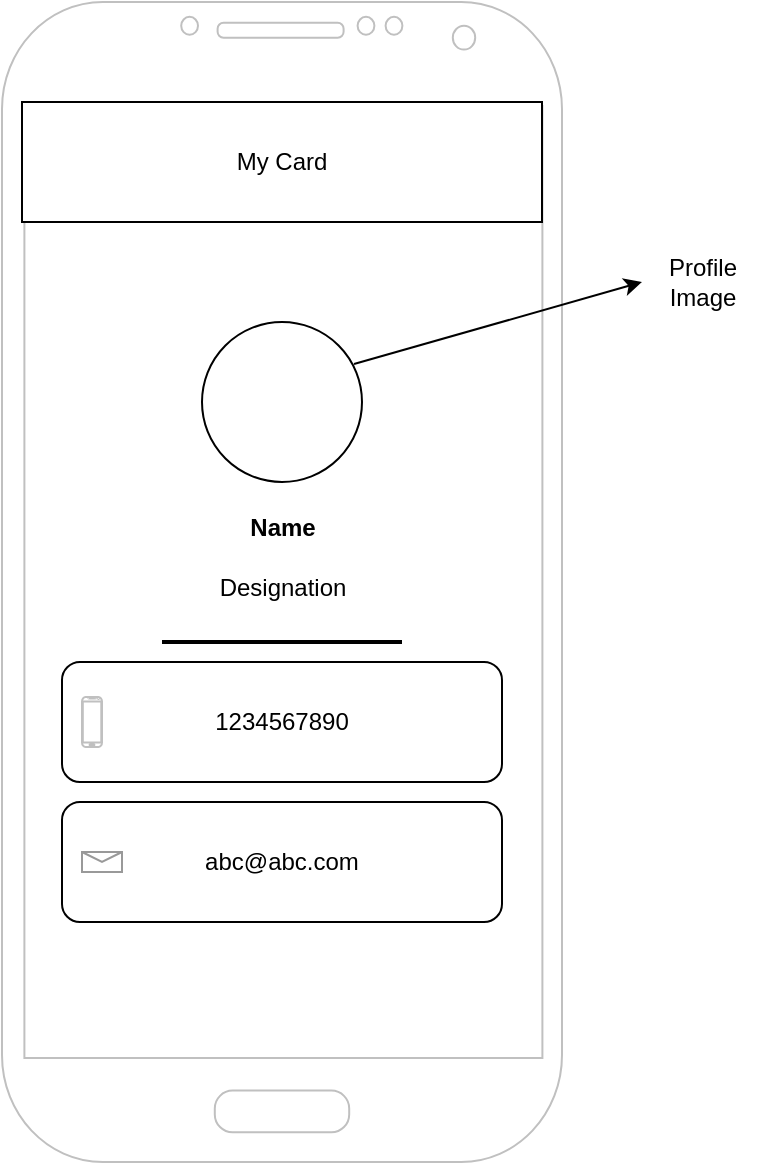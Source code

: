 <mxfile version="21.5.0" type="device">
  <diagram name="Page-1" id="X_qM9OTmiBhI661A6jQA">
    <mxGraphModel dx="1194" dy="760" grid="1" gridSize="10" guides="1" tooltips="1" connect="1" arrows="1" fold="1" page="1" pageScale="1" pageWidth="850" pageHeight="1100" math="0" shadow="0">
      <root>
        <mxCell id="0" />
        <mxCell id="1" parent="0" />
        <mxCell id="2CR0PQKLrgT7-EzTYdQ6-1" value="" style="verticalLabelPosition=bottom;verticalAlign=top;html=1;shadow=0;dashed=0;strokeWidth=1;shape=mxgraph.android.phone2;strokeColor=#c0c0c0;" vertex="1" parent="1">
          <mxGeometry x="320" y="90" width="280" height="580" as="geometry" />
        </mxCell>
        <mxCell id="2CR0PQKLrgT7-EzTYdQ6-2" value="My Card" style="rounded=0;whiteSpace=wrap;html=1;" vertex="1" parent="1">
          <mxGeometry x="330" y="140" width="260" height="60" as="geometry" />
        </mxCell>
        <mxCell id="2CR0PQKLrgT7-EzTYdQ6-3" value="" style="ellipse;whiteSpace=wrap;html=1;aspect=fixed;" vertex="1" parent="1">
          <mxGeometry x="420" y="250" width="80" height="80" as="geometry" />
        </mxCell>
        <mxCell id="2CR0PQKLrgT7-EzTYdQ6-4" value="Profile &lt;br&gt;Image" style="text;html=1;align=center;verticalAlign=middle;resizable=0;points=[];autosize=1;strokeColor=none;fillColor=none;" vertex="1" parent="1">
          <mxGeometry x="640" y="210" width="60" height="40" as="geometry" />
        </mxCell>
        <mxCell id="2CR0PQKLrgT7-EzTYdQ6-5" value="" style="endArrow=classic;html=1;rounded=0;exitX=0.95;exitY=0.263;exitDx=0;exitDy=0;exitPerimeter=0;" edge="1" parent="1" source="2CR0PQKLrgT7-EzTYdQ6-3">
          <mxGeometry width="50" height="50" relative="1" as="geometry">
            <mxPoint x="590" y="280" as="sourcePoint" />
            <mxPoint x="640" y="230" as="targetPoint" />
          </mxGeometry>
        </mxCell>
        <mxCell id="2CR0PQKLrgT7-EzTYdQ6-6" value="&lt;b&gt;Name&lt;/b&gt;" style="text;html=1;align=center;verticalAlign=middle;resizable=0;points=[];autosize=1;strokeColor=none;fillColor=none;" vertex="1" parent="1">
          <mxGeometry x="430" y="338" width="60" height="30" as="geometry" />
        </mxCell>
        <mxCell id="2CR0PQKLrgT7-EzTYdQ6-7" value="Designation" style="text;html=1;align=center;verticalAlign=middle;resizable=0;points=[];autosize=1;strokeColor=none;fillColor=none;" vertex="1" parent="1">
          <mxGeometry x="415" y="368" width="90" height="30" as="geometry" />
        </mxCell>
        <mxCell id="2CR0PQKLrgT7-EzTYdQ6-10" value="" style="endArrow=none;html=1;rounded=0;strokeWidth=2;" edge="1" parent="1">
          <mxGeometry width="50" height="50" relative="1" as="geometry">
            <mxPoint x="400" y="410" as="sourcePoint" />
            <mxPoint x="520" y="410" as="targetPoint" />
          </mxGeometry>
        </mxCell>
        <mxCell id="2CR0PQKLrgT7-EzTYdQ6-11" value="1234567890" style="rounded=1;whiteSpace=wrap;html=1;" vertex="1" parent="1">
          <mxGeometry x="350" y="420" width="220" height="60" as="geometry" />
        </mxCell>
        <mxCell id="2CR0PQKLrgT7-EzTYdQ6-12" value="abc@abc.com" style="rounded=1;whiteSpace=wrap;html=1;" vertex="1" parent="1">
          <mxGeometry x="350" y="490" width="220" height="60" as="geometry" />
        </mxCell>
        <mxCell id="2CR0PQKLrgT7-EzTYdQ6-14" value="" style="verticalLabelPosition=bottom;verticalAlign=top;html=1;shadow=0;dashed=0;strokeWidth=1;shape=mxgraph.android.phone2;strokeColor=#c0c0c0;" vertex="1" parent="1">
          <mxGeometry x="360" y="437.5" width="10" height="25" as="geometry" />
        </mxCell>
        <mxCell id="2CR0PQKLrgT7-EzTYdQ6-15" value="" style="verticalLabelPosition=bottom;shadow=0;dashed=0;align=center;html=1;verticalAlign=top;strokeWidth=1;shape=mxgraph.mockup.misc.mail2;strokeColor=#999999;" vertex="1" parent="1">
          <mxGeometry x="360" y="515" width="20" height="10" as="geometry" />
        </mxCell>
      </root>
    </mxGraphModel>
  </diagram>
</mxfile>
